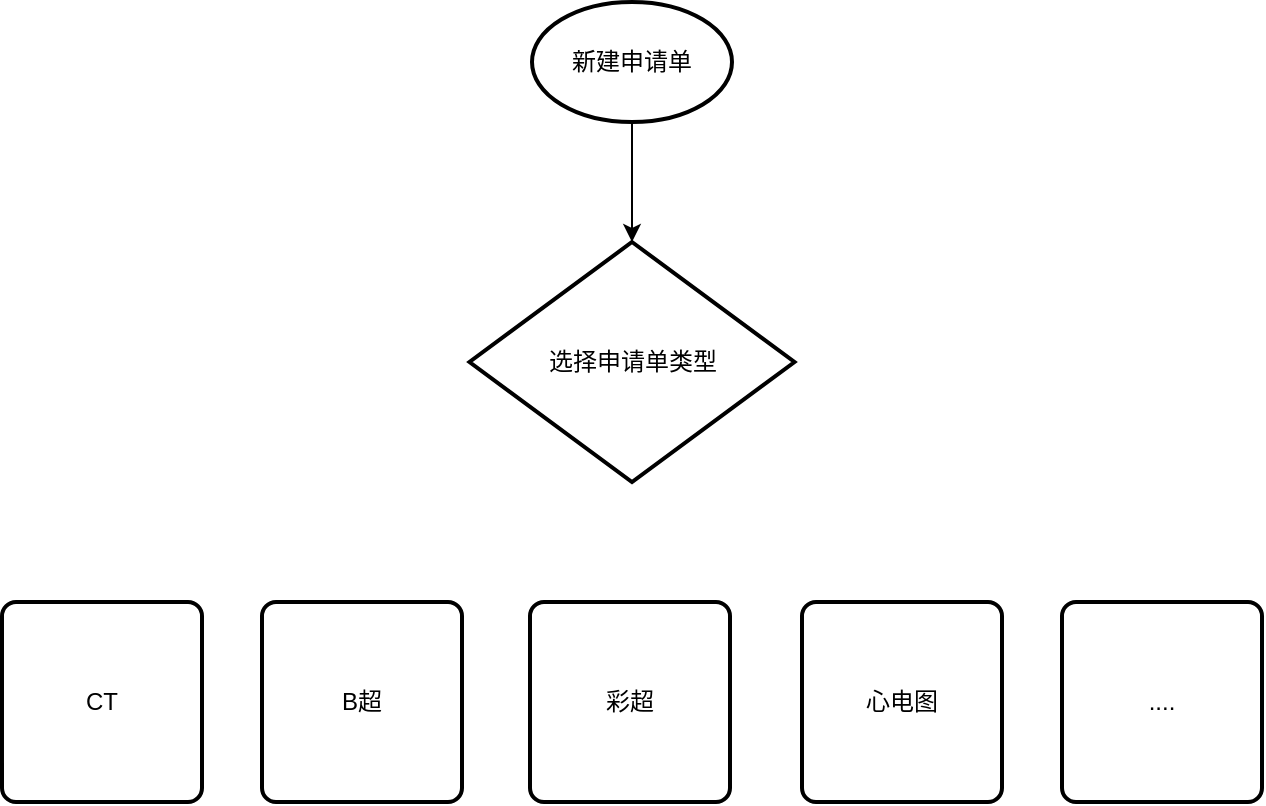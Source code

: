 <mxfile version="24.2.2" type="github">
  <diagram name="第 1 页" id="GBd7Jc7VdTxVBdFkuDs7">
    <mxGraphModel dx="1282" dy="577" grid="1" gridSize="10" guides="1" tooltips="1" connect="1" arrows="1" fold="1" page="1" pageScale="1" pageWidth="827" pageHeight="1169" math="0" shadow="0">
      <root>
        <mxCell id="0" />
        <mxCell id="1" parent="0" />
        <mxCell id="_OdP8fe9HPRAu60lT5_M-3" value="新建申请单" style="strokeWidth=2;html=1;shape=mxgraph.flowchart.start_1;whiteSpace=wrap;" vertex="1" parent="1">
          <mxGeometry x="330" y="40" width="100" height="60" as="geometry" />
        </mxCell>
        <mxCell id="_OdP8fe9HPRAu60lT5_M-4" value="选择申请单类型" style="strokeWidth=2;html=1;shape=mxgraph.flowchart.decision;whiteSpace=wrap;" vertex="1" parent="1">
          <mxGeometry x="298.75" y="160" width="162.5" height="120" as="geometry" />
        </mxCell>
        <mxCell id="_OdP8fe9HPRAu60lT5_M-5" style="edgeStyle=orthogonalEdgeStyle;rounded=0;orthogonalLoop=1;jettySize=auto;html=1;entryX=0.5;entryY=0;entryDx=0;entryDy=0;entryPerimeter=0;" edge="1" parent="1" source="_OdP8fe9HPRAu60lT5_M-3" target="_OdP8fe9HPRAu60lT5_M-4">
          <mxGeometry relative="1" as="geometry" />
        </mxCell>
        <mxCell id="_OdP8fe9HPRAu60lT5_M-6" value="CT" style="rounded=1;whiteSpace=wrap;html=1;absoluteArcSize=1;arcSize=14;strokeWidth=2;" vertex="1" parent="1">
          <mxGeometry x="65" y="340" width="100" height="100" as="geometry" />
        </mxCell>
        <mxCell id="_OdP8fe9HPRAu60lT5_M-7" value="B超" style="rounded=1;whiteSpace=wrap;html=1;absoluteArcSize=1;arcSize=14;strokeWidth=2;" vertex="1" parent="1">
          <mxGeometry x="195" y="340" width="100" height="100" as="geometry" />
        </mxCell>
        <mxCell id="_OdP8fe9HPRAu60lT5_M-8" value="彩超" style="rounded=1;whiteSpace=wrap;html=1;absoluteArcSize=1;arcSize=14;strokeWidth=2;" vertex="1" parent="1">
          <mxGeometry x="329" y="340" width="100" height="100" as="geometry" />
        </mxCell>
        <mxCell id="_OdP8fe9HPRAu60lT5_M-10" value="心电图" style="rounded=1;whiteSpace=wrap;html=1;absoluteArcSize=1;arcSize=14;strokeWidth=2;" vertex="1" parent="1">
          <mxGeometry x="465" y="340" width="100" height="100" as="geometry" />
        </mxCell>
        <mxCell id="_OdP8fe9HPRAu60lT5_M-11" value="...." style="rounded=1;whiteSpace=wrap;html=1;absoluteArcSize=1;arcSize=14;strokeWidth=2;" vertex="1" parent="1">
          <mxGeometry x="595" y="340" width="100" height="100" as="geometry" />
        </mxCell>
      </root>
    </mxGraphModel>
  </diagram>
</mxfile>
